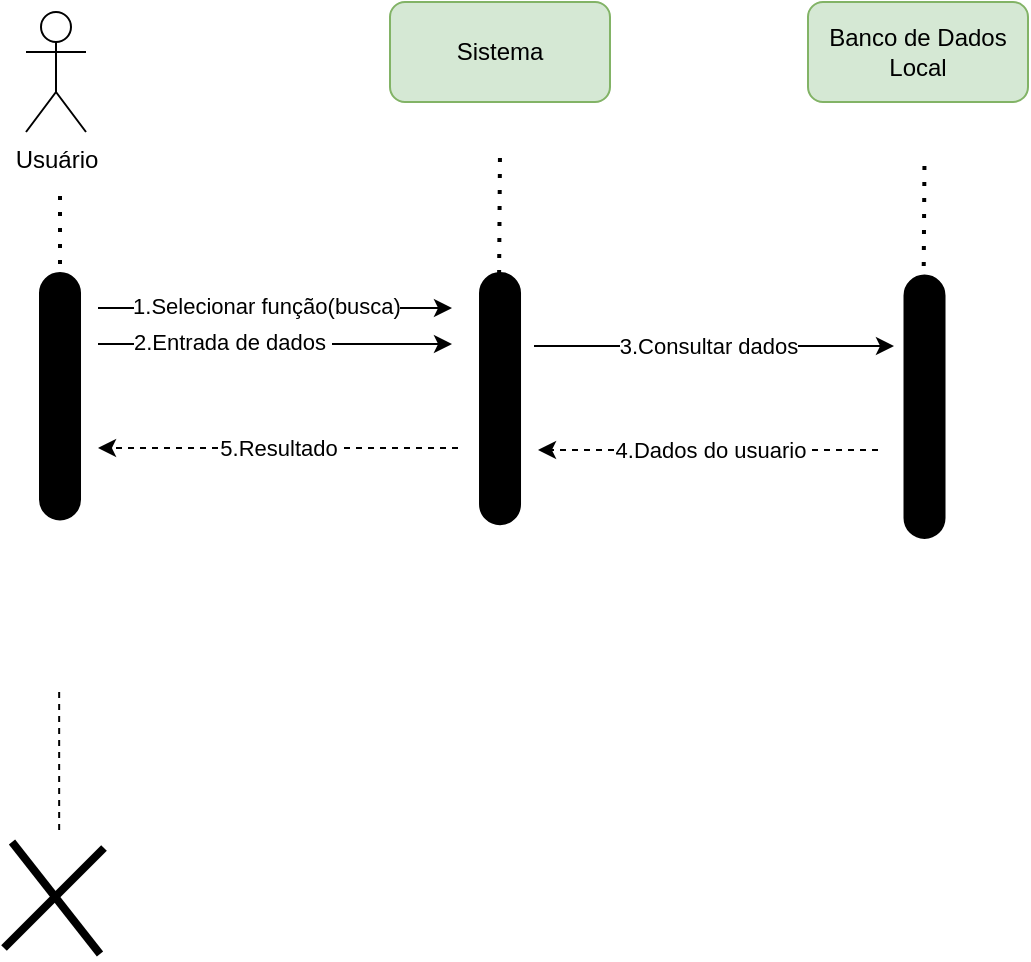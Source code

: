 <mxfile version="24.7.6">
  <diagram name="Página-1" id="KG3qCD7G-dbQANhox4Mg">
    <mxGraphModel dx="1050" dy="522" grid="1" gridSize="10" guides="1" tooltips="1" connect="1" arrows="1" fold="1" page="1" pageScale="1" pageWidth="827" pageHeight="1169" math="0" shadow="0">
      <root>
        <mxCell id="0" />
        <mxCell id="1" parent="0" />
        <mxCell id="O4r9ctVeCkF1Wifl-iio-1" value="Usuário" style="shape=umlActor;verticalLabelPosition=bottom;verticalAlign=top;html=1;outlineConnect=0;" vertex="1" parent="1">
          <mxGeometry x="64" y="71" width="30" height="60" as="geometry" />
        </mxCell>
        <mxCell id="O4r9ctVeCkF1Wifl-iio-2" value="Sistema" style="rounded=1;whiteSpace=wrap;html=1;fillColor=#d5e8d4;strokeColor=#82b366;" vertex="1" parent="1">
          <mxGeometry x="246" y="66" width="110" height="50" as="geometry" />
        </mxCell>
        <mxCell id="O4r9ctVeCkF1Wifl-iio-3" value="" style="rounded=1;whiteSpace=wrap;html=1;rotation=90;fillColor=#000000;arcSize=50;" vertex="1" parent="1">
          <mxGeometry x="19.38" y="253.13" width="123.25" height="20" as="geometry" />
        </mxCell>
        <mxCell id="O4r9ctVeCkF1Wifl-iio-4" value="" style="endArrow=none;dashed=1;html=1;dashPattern=1 3;strokeWidth=2;rounded=0;" edge="1" parent="1">
          <mxGeometry width="50" height="50" relative="1" as="geometry">
            <mxPoint x="81" y="213" as="sourcePoint" />
            <mxPoint x="81" y="163" as="targetPoint" />
          </mxGeometry>
        </mxCell>
        <mxCell id="O4r9ctVeCkF1Wifl-iio-5" value="" style="rounded=1;whiteSpace=wrap;html=1;rotation=90;fillColor=#000000;arcSize=50;" vertex="1" parent="1">
          <mxGeometry x="238.2" y="254.31" width="125.62" height="20" as="geometry" />
        </mxCell>
        <mxCell id="O4r9ctVeCkF1Wifl-iio-6" value="" style="endArrow=none;dashed=1;html=1;dashPattern=1 3;strokeWidth=2;rounded=0;" edge="1" parent="1">
          <mxGeometry width="50" height="50" relative="1" as="geometry">
            <mxPoint x="300.5" y="210" as="sourcePoint" />
            <mxPoint x="301" y="140" as="targetPoint" />
          </mxGeometry>
        </mxCell>
        <mxCell id="O4r9ctVeCkF1Wifl-iio-7" value="" style="endArrow=classic;html=1;rounded=0;" edge="1" parent="1">
          <mxGeometry width="50" height="50" relative="1" as="geometry">
            <mxPoint x="100" y="219" as="sourcePoint" />
            <mxPoint x="277" y="219" as="targetPoint" />
          </mxGeometry>
        </mxCell>
        <mxCell id="O4r9ctVeCkF1Wifl-iio-8" value="1.Selecionar função(busca)" style="edgeLabel;html=1;align=center;verticalAlign=middle;resizable=0;points=[];" vertex="1" connectable="0" parent="O4r9ctVeCkF1Wifl-iio-7">
          <mxGeometry x="-0.028" relative="1" as="geometry">
            <mxPoint x="-2" y="-1" as="offset" />
          </mxGeometry>
        </mxCell>
        <mxCell id="O4r9ctVeCkF1Wifl-iio-9" value="Banco de Dados&lt;br&gt;Local" style="rounded=1;whiteSpace=wrap;html=1;fillColor=#d5e8d4;strokeColor=#82b366;" vertex="1" parent="1">
          <mxGeometry x="455" y="66" width="110" height="50" as="geometry" />
        </mxCell>
        <mxCell id="O4r9ctVeCkF1Wifl-iio-10" value="" style="rounded=1;whiteSpace=wrap;html=1;rotation=90;fillColor=#000000;arcSize=50;" vertex="1" parent="1">
          <mxGeometry x="447.63" y="258.38" width="131.25" height="20" as="geometry" />
        </mxCell>
        <mxCell id="O4r9ctVeCkF1Wifl-iio-11" value="" style="endArrow=none;dashed=1;html=1;dashPattern=1 3;strokeWidth=2;rounded=0;" edge="1" parent="1">
          <mxGeometry width="50" height="50" relative="1" as="geometry">
            <mxPoint x="512.75" y="214" as="sourcePoint" />
            <mxPoint x="513.25" y="144" as="targetPoint" />
          </mxGeometry>
        </mxCell>
        <mxCell id="O4r9ctVeCkF1Wifl-iio-13" value="" style="endArrow=classic;html=1;rounded=0;" edge="1" parent="1">
          <mxGeometry width="50" height="50" relative="1" as="geometry">
            <mxPoint x="318" y="238" as="sourcePoint" />
            <mxPoint x="498" y="238" as="targetPoint" />
          </mxGeometry>
        </mxCell>
        <mxCell id="O4r9ctVeCkF1Wifl-iio-14" value="3.Consultar dados" style="edgeLabel;html=1;align=center;verticalAlign=middle;resizable=0;points=[];" vertex="1" connectable="0" parent="O4r9ctVeCkF1Wifl-iio-13">
          <mxGeometry x="-0.028" relative="1" as="geometry">
            <mxPoint x="-1" as="offset" />
          </mxGeometry>
        </mxCell>
        <mxCell id="O4r9ctVeCkF1Wifl-iio-15" value="" style="endArrow=classic;html=1;rounded=0;dashed=1;" edge="1" parent="1">
          <mxGeometry width="50" height="50" relative="1" as="geometry">
            <mxPoint x="490" y="290" as="sourcePoint" />
            <mxPoint x="320" y="290" as="targetPoint" />
          </mxGeometry>
        </mxCell>
        <mxCell id="O4r9ctVeCkF1Wifl-iio-16" value="4.Dados do usuario" style="edgeLabel;html=1;align=center;verticalAlign=middle;resizable=0;points=[];" vertex="1" connectable="0" parent="O4r9ctVeCkF1Wifl-iio-15">
          <mxGeometry x="-0.044" y="1" relative="1" as="geometry">
            <mxPoint x="-3" y="-1" as="offset" />
          </mxGeometry>
        </mxCell>
        <mxCell id="O4r9ctVeCkF1Wifl-iio-17" value="" style="endArrow=classic;html=1;rounded=0;dashed=1;" edge="1" parent="1">
          <mxGeometry width="50" height="50" relative="1" as="geometry">
            <mxPoint x="280" y="289" as="sourcePoint" />
            <mxPoint x="100" y="289" as="targetPoint" />
          </mxGeometry>
        </mxCell>
        <mxCell id="O4r9ctVeCkF1Wifl-iio-18" value="5.Resultado" style="edgeLabel;html=1;align=center;verticalAlign=middle;resizable=0;points=[];" vertex="1" connectable="0" parent="O4r9ctVeCkF1Wifl-iio-17">
          <mxGeometry x="0.18" relative="1" as="geometry">
            <mxPoint x="16" as="offset" />
          </mxGeometry>
        </mxCell>
        <mxCell id="O4r9ctVeCkF1Wifl-iio-19" value="" style="endArrow=none;dashed=1;html=1;rounded=0;" edge="1" parent="1">
          <mxGeometry width="50" height="50" relative="1" as="geometry">
            <mxPoint x="80.58" y="480" as="sourcePoint" />
            <mxPoint x="80.58" y="410" as="targetPoint" />
          </mxGeometry>
        </mxCell>
        <mxCell id="O4r9ctVeCkF1Wifl-iio-20" value="" style="endArrow=none;html=1;rounded=0;strokeWidth=4;" edge="1" parent="1">
          <mxGeometry width="50" height="50" relative="1" as="geometry">
            <mxPoint x="53" y="539" as="sourcePoint" />
            <mxPoint x="103" y="489" as="targetPoint" />
          </mxGeometry>
        </mxCell>
        <mxCell id="O4r9ctVeCkF1Wifl-iio-21" value="" style="endArrow=none;html=1;rounded=0;strokeWidth=4;" edge="1" parent="1">
          <mxGeometry width="50" height="50" relative="1" as="geometry">
            <mxPoint x="57" y="486" as="sourcePoint" />
            <mxPoint x="101" y="542" as="targetPoint" />
          </mxGeometry>
        </mxCell>
        <mxCell id="O4r9ctVeCkF1Wifl-iio-26" value="" style="endArrow=classic;html=1;rounded=0;" edge="1" parent="1">
          <mxGeometry width="50" height="50" relative="1" as="geometry">
            <mxPoint x="100" y="237" as="sourcePoint" />
            <mxPoint x="277" y="237" as="targetPoint" />
          </mxGeometry>
        </mxCell>
        <mxCell id="O4r9ctVeCkF1Wifl-iio-27" value="2.Entrada de dados&amp;nbsp;" style="edgeLabel;html=1;align=center;verticalAlign=middle;resizable=0;points=[];" vertex="1" connectable="0" parent="O4r9ctVeCkF1Wifl-iio-26">
          <mxGeometry x="-0.028" relative="1" as="geometry">
            <mxPoint x="-19" y="-1" as="offset" />
          </mxGeometry>
        </mxCell>
      </root>
    </mxGraphModel>
  </diagram>
</mxfile>
